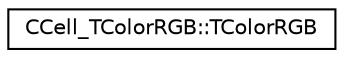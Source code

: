 digraph "Graphical Class Hierarchy"
{
 // LATEX_PDF_SIZE
  edge [fontname="Helvetica",fontsize="10",labelfontname="Helvetica",labelfontsize="10"];
  node [fontname="Helvetica",fontsize="10",shape=record];
  rankdir="LR";
  Node0 [label="CCell_TColorRGB::TColorRGB",height=0.2,width=0.4,color="black", fillcolor="white", style="filled",URL="$struct_c_cell___t_color_r_g_b_1_1_t_color_r_g_b.html",tooltip="Basic definition of struct for representing RGB colors as int values."];
}
